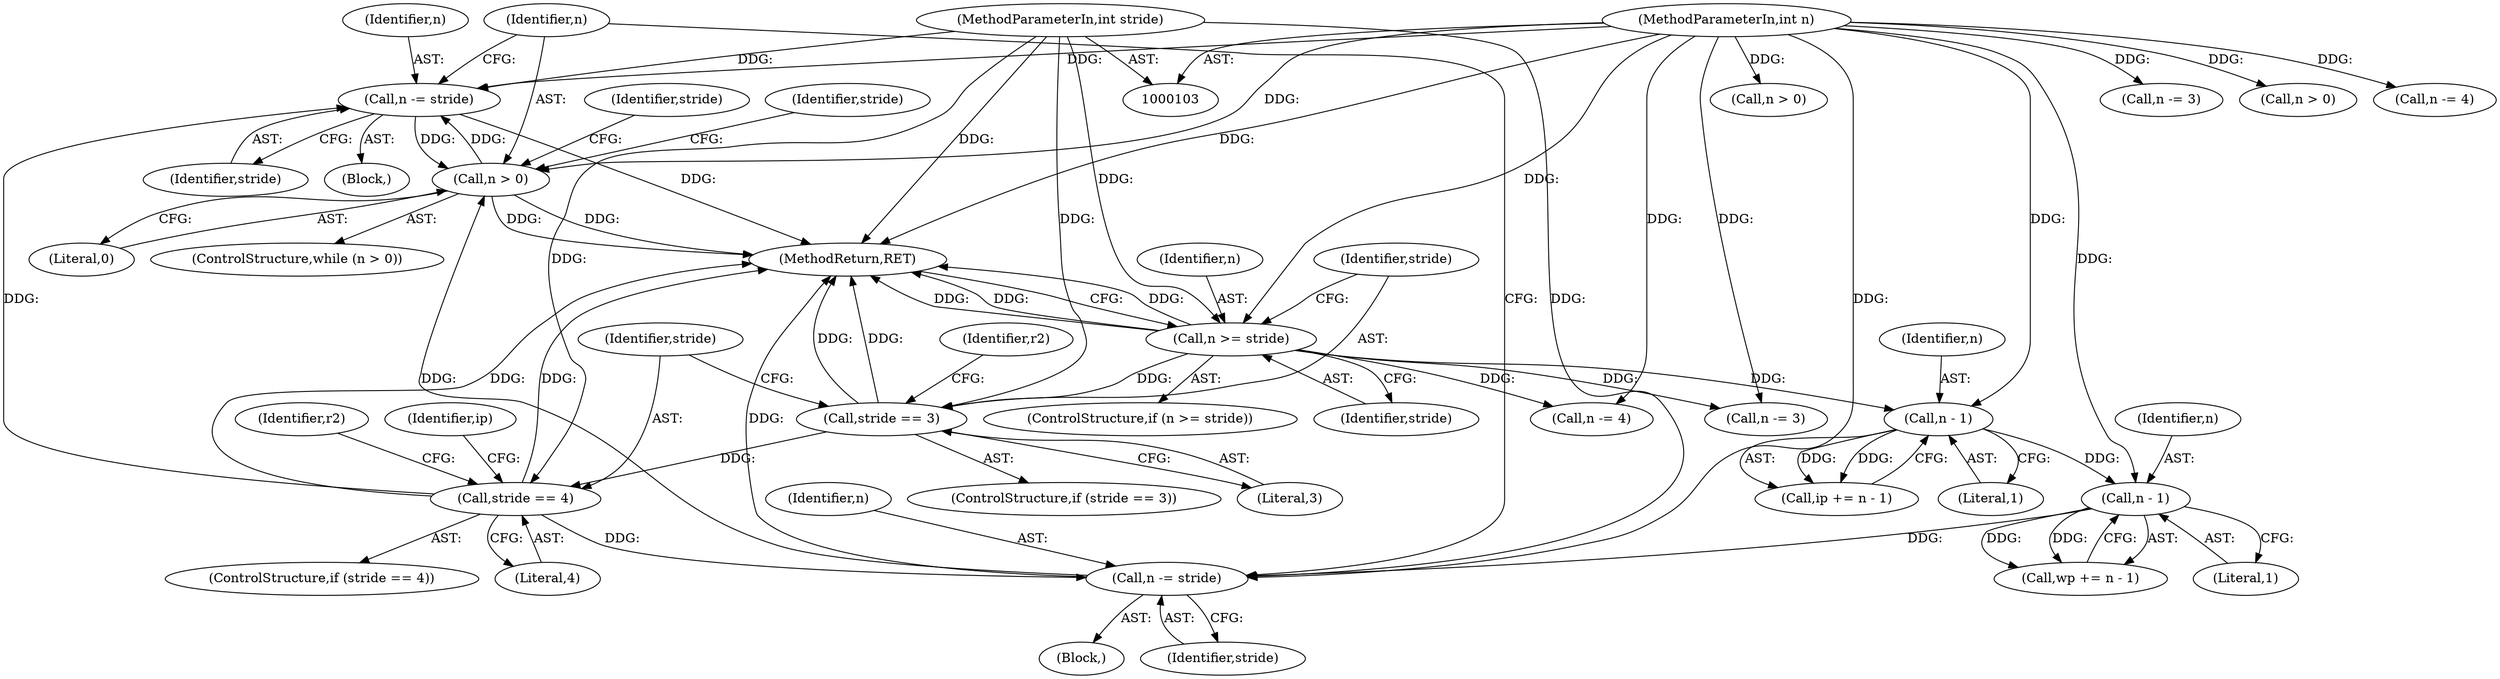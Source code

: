 digraph "1_libtiff_83a4b92815ea04969d494416eaae3d4c6b338e4a#diff-c8b4b355f9b5c06d585b23138e1c185f@del" {
"1000427" [label="(Call,n -= stride)"];
"1000106" [label="(MethodParameterIn,int stride)"];
"1000242" [label="(Call,stride == 4)"];
"1000129" [label="(Call,stride == 3)"];
"1000124" [label="(Call,n >= stride)"];
"1000105" [label="(MethodParameterIn,int n)"];
"1000399" [label="(Call,n > 0)"];
"1000395" [label="(Call,n -= stride)"];
"1000392" [label="(Call,n - 1)"];
"1000387" [label="(Call,n - 1)"];
"1000427" [label="(Call,n -= stride)"];
"1000399" [label="(Call,n > 0)"];
"1000384" [label="(Block,)"];
"1000400" [label="(Identifier,n)"];
"1000163" [label="(Call,n -= 3)"];
"1000429" [label="(Identifier,stride)"];
"1000394" [label="(Literal,1)"];
"1000171" [label="(Call,n -= 3)"];
"1000244" [label="(Literal,4)"];
"1000387" [label="(Call,n - 1)"];
"1000247" [label="(Identifier,r2)"];
"1000401" [label="(Literal,0)"];
"1000290" [label="(Call,n > 0)"];
"1000396" [label="(Identifier,n)"];
"1000134" [label="(Identifier,r2)"];
"1000294" [label="(Call,n -= 4)"];
"1000442" [label="(MethodReturn,RET)"];
"1000386" [label="(Identifier,ip)"];
"1000243" [label="(Identifier,stride)"];
"1000402" [label="(Block,)"];
"1000131" [label="(Literal,3)"];
"1000388" [label="(Identifier,n)"];
"1000427" [label="(Call,n -= stride)"];
"1000392" [label="(Call,n - 1)"];
"1000393" [label="(Identifier,n)"];
"1000286" [label="(Call,n -= 4)"];
"1000389" [label="(Literal,1)"];
"1000390" [label="(Call,wp += n - 1)"];
"1000129" [label="(Call,stride == 3)"];
"1000241" [label="(ControlStructure,if (stride == 4))"];
"1000428" [label="(Identifier,n)"];
"1000123" [label="(ControlStructure,if (n >= stride))"];
"1000395" [label="(Call,n -= stride)"];
"1000397" [label="(Identifier,stride)"];
"1000126" [label="(Identifier,stride)"];
"1000130" [label="(Identifier,stride)"];
"1000106" [label="(MethodParameterIn,int stride)"];
"1000124" [label="(Call,n >= stride)"];
"1000125" [label="(Identifier,n)"];
"1000431" [label="(Identifier,stride)"];
"1000128" [label="(ControlStructure,if (stride == 3))"];
"1000167" [label="(Call,n > 0)"];
"1000242" [label="(Call,stride == 4)"];
"1000105" [label="(MethodParameterIn,int n)"];
"1000398" [label="(ControlStructure,while (n > 0))"];
"1000385" [label="(Call,ip += n - 1)"];
"1000404" [label="(Identifier,stride)"];
"1000427" -> "1000402"  [label="AST: "];
"1000427" -> "1000429"  [label="CFG: "];
"1000428" -> "1000427"  [label="AST: "];
"1000429" -> "1000427"  [label="AST: "];
"1000400" -> "1000427"  [label="CFG: "];
"1000427" -> "1000442"  [label="DDG: "];
"1000427" -> "1000399"  [label="DDG: "];
"1000106" -> "1000427"  [label="DDG: "];
"1000242" -> "1000427"  [label="DDG: "];
"1000399" -> "1000427"  [label="DDG: "];
"1000105" -> "1000427"  [label="DDG: "];
"1000106" -> "1000103"  [label="AST: "];
"1000106" -> "1000442"  [label="DDG: "];
"1000106" -> "1000124"  [label="DDG: "];
"1000106" -> "1000129"  [label="DDG: "];
"1000106" -> "1000242"  [label="DDG: "];
"1000106" -> "1000395"  [label="DDG: "];
"1000242" -> "1000241"  [label="AST: "];
"1000242" -> "1000244"  [label="CFG: "];
"1000243" -> "1000242"  [label="AST: "];
"1000244" -> "1000242"  [label="AST: "];
"1000247" -> "1000242"  [label="CFG: "];
"1000386" -> "1000242"  [label="CFG: "];
"1000242" -> "1000442"  [label="DDG: "];
"1000242" -> "1000442"  [label="DDG: "];
"1000129" -> "1000242"  [label="DDG: "];
"1000242" -> "1000395"  [label="DDG: "];
"1000129" -> "1000128"  [label="AST: "];
"1000129" -> "1000131"  [label="CFG: "];
"1000130" -> "1000129"  [label="AST: "];
"1000131" -> "1000129"  [label="AST: "];
"1000134" -> "1000129"  [label="CFG: "];
"1000243" -> "1000129"  [label="CFG: "];
"1000129" -> "1000442"  [label="DDG: "];
"1000129" -> "1000442"  [label="DDG: "];
"1000124" -> "1000129"  [label="DDG: "];
"1000124" -> "1000123"  [label="AST: "];
"1000124" -> "1000126"  [label="CFG: "];
"1000125" -> "1000124"  [label="AST: "];
"1000126" -> "1000124"  [label="AST: "];
"1000130" -> "1000124"  [label="CFG: "];
"1000442" -> "1000124"  [label="CFG: "];
"1000124" -> "1000442"  [label="DDG: "];
"1000124" -> "1000442"  [label="DDG: "];
"1000124" -> "1000442"  [label="DDG: "];
"1000105" -> "1000124"  [label="DDG: "];
"1000124" -> "1000163"  [label="DDG: "];
"1000124" -> "1000286"  [label="DDG: "];
"1000124" -> "1000387"  [label="DDG: "];
"1000105" -> "1000103"  [label="AST: "];
"1000105" -> "1000442"  [label="DDG: "];
"1000105" -> "1000163"  [label="DDG: "];
"1000105" -> "1000167"  [label="DDG: "];
"1000105" -> "1000171"  [label="DDG: "];
"1000105" -> "1000286"  [label="DDG: "];
"1000105" -> "1000290"  [label="DDG: "];
"1000105" -> "1000294"  [label="DDG: "];
"1000105" -> "1000387"  [label="DDG: "];
"1000105" -> "1000392"  [label="DDG: "];
"1000105" -> "1000395"  [label="DDG: "];
"1000105" -> "1000399"  [label="DDG: "];
"1000399" -> "1000398"  [label="AST: "];
"1000399" -> "1000401"  [label="CFG: "];
"1000400" -> "1000399"  [label="AST: "];
"1000401" -> "1000399"  [label="AST: "];
"1000404" -> "1000399"  [label="CFG: "];
"1000431" -> "1000399"  [label="CFG: "];
"1000399" -> "1000442"  [label="DDG: "];
"1000399" -> "1000442"  [label="DDG: "];
"1000395" -> "1000399"  [label="DDG: "];
"1000395" -> "1000384"  [label="AST: "];
"1000395" -> "1000397"  [label="CFG: "];
"1000396" -> "1000395"  [label="AST: "];
"1000397" -> "1000395"  [label="AST: "];
"1000400" -> "1000395"  [label="CFG: "];
"1000395" -> "1000442"  [label="DDG: "];
"1000392" -> "1000395"  [label="DDG: "];
"1000392" -> "1000390"  [label="AST: "];
"1000392" -> "1000394"  [label="CFG: "];
"1000393" -> "1000392"  [label="AST: "];
"1000394" -> "1000392"  [label="AST: "];
"1000390" -> "1000392"  [label="CFG: "];
"1000392" -> "1000390"  [label="DDG: "];
"1000392" -> "1000390"  [label="DDG: "];
"1000387" -> "1000392"  [label="DDG: "];
"1000387" -> "1000385"  [label="AST: "];
"1000387" -> "1000389"  [label="CFG: "];
"1000388" -> "1000387"  [label="AST: "];
"1000389" -> "1000387"  [label="AST: "];
"1000385" -> "1000387"  [label="CFG: "];
"1000387" -> "1000385"  [label="DDG: "];
"1000387" -> "1000385"  [label="DDG: "];
}
